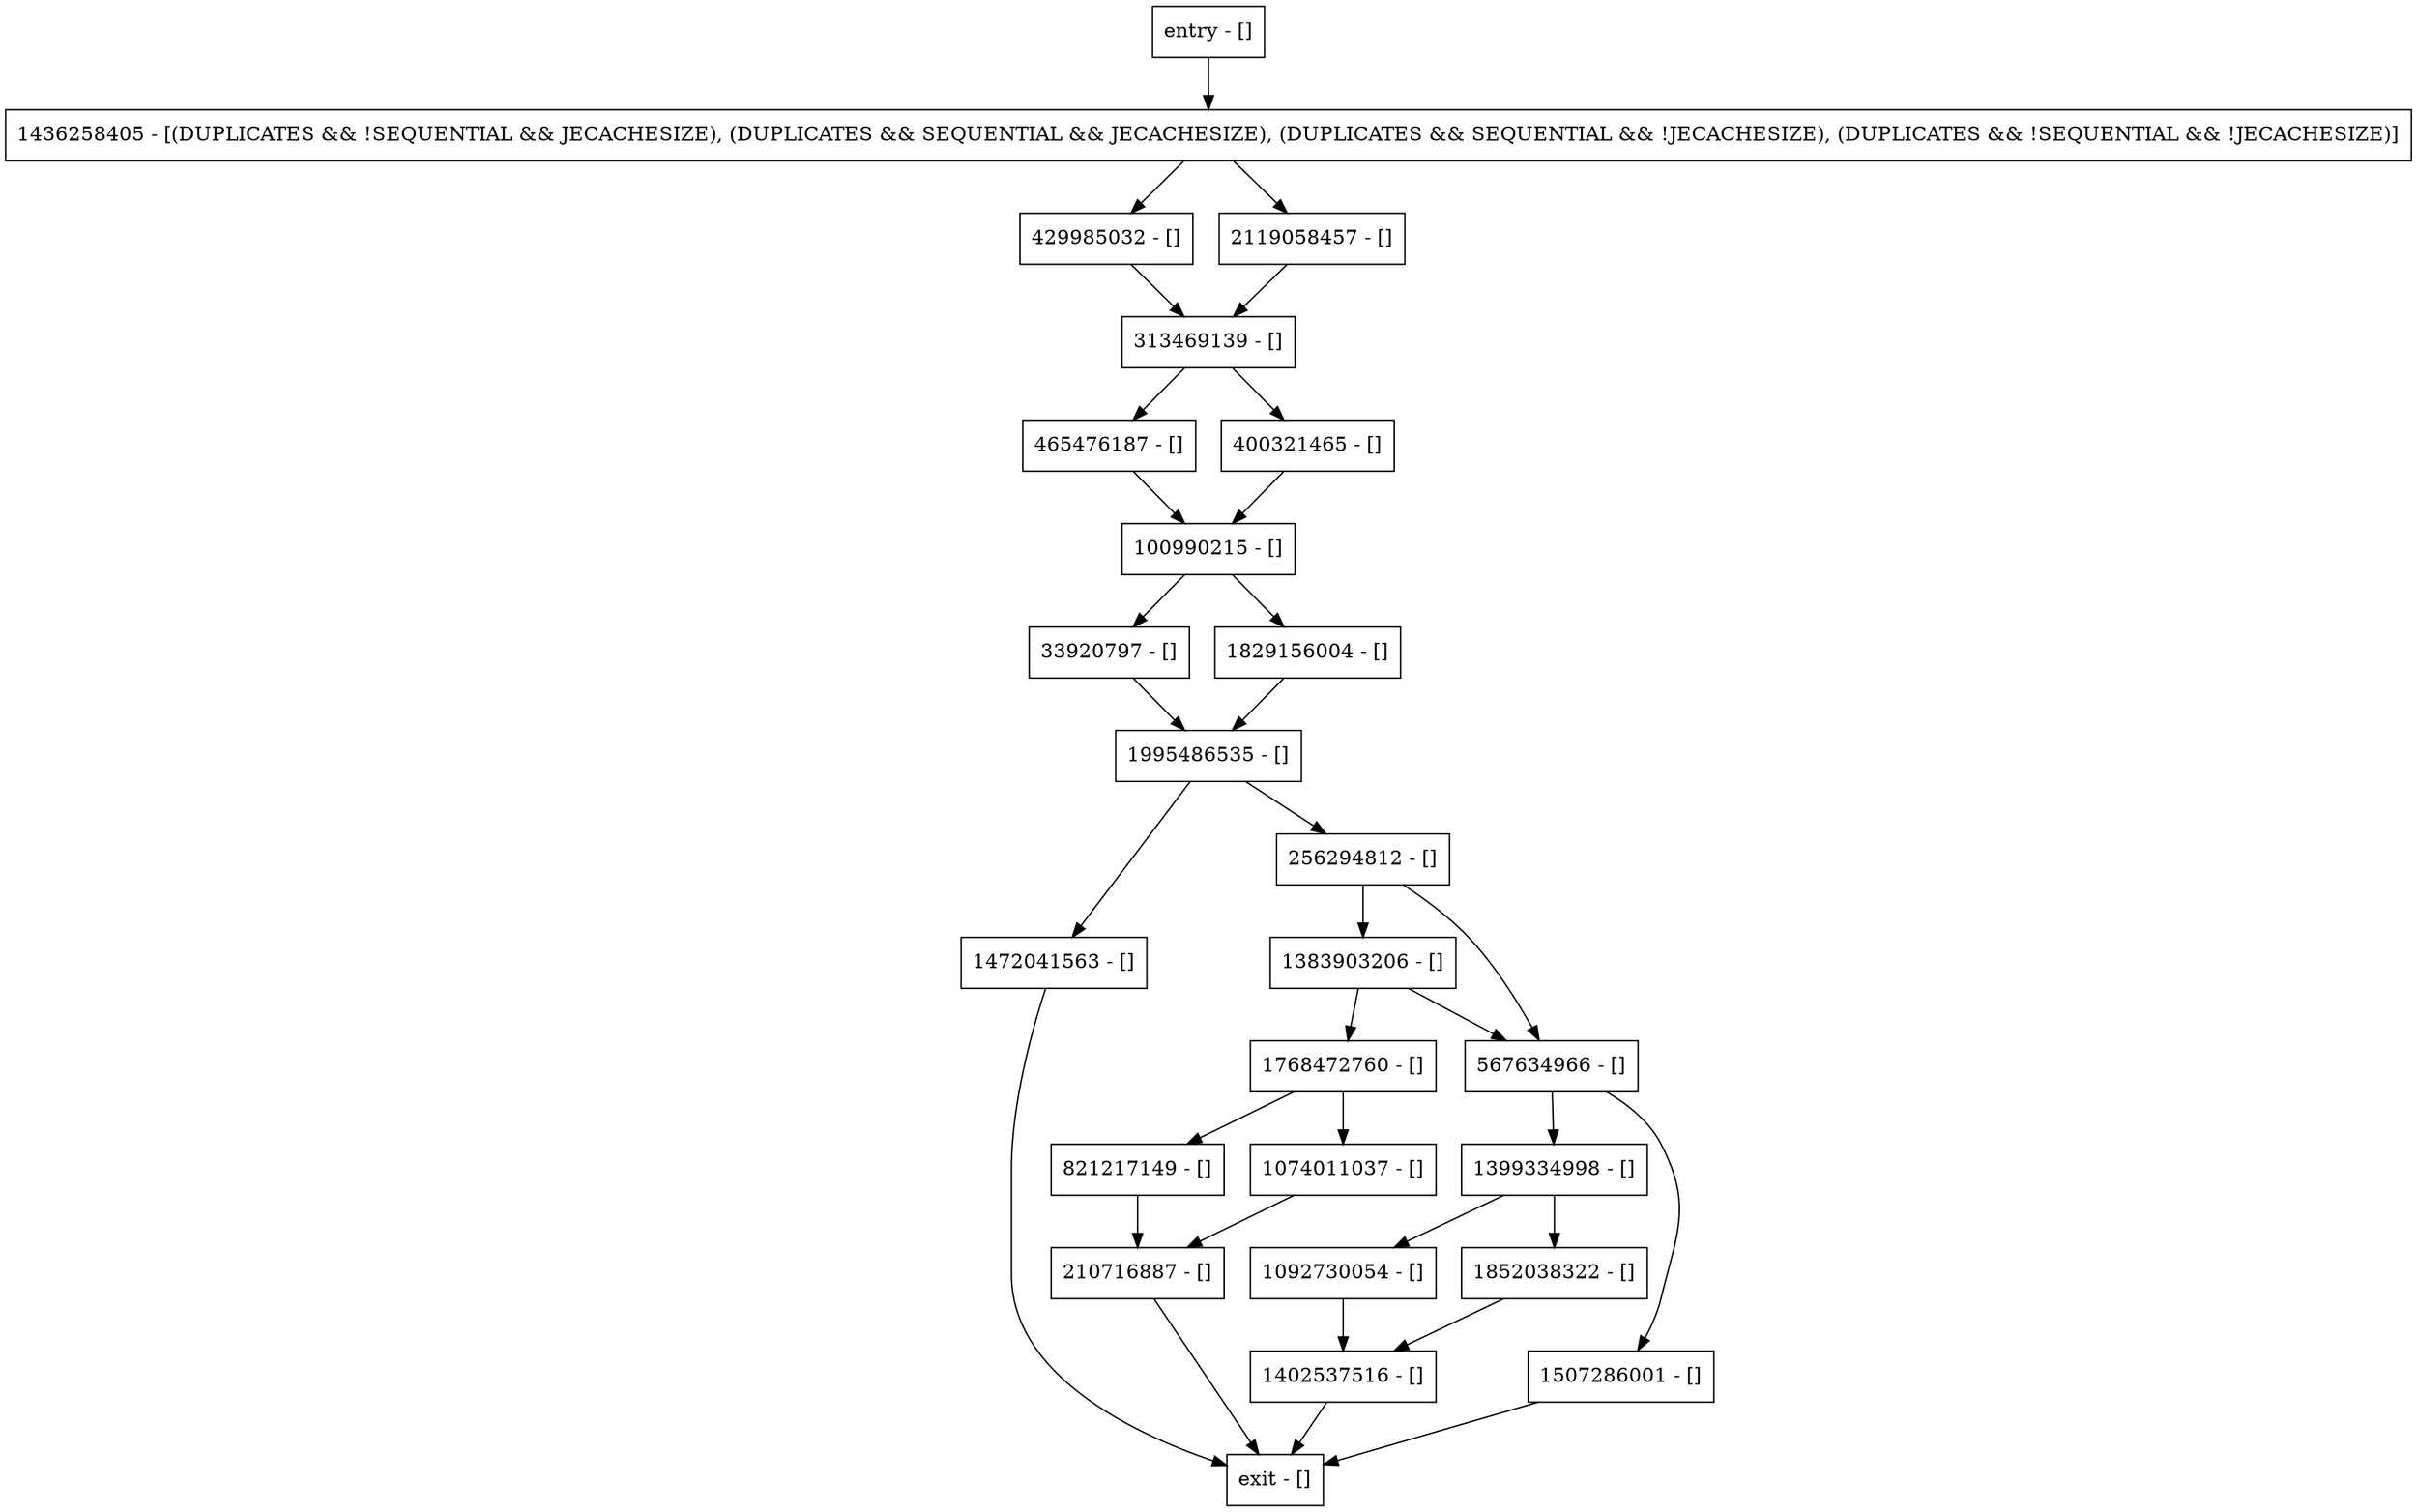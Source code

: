 digraph compare {
node [shape=record];
429985032 [label="429985032 - []"];
1399334998 [label="1399334998 - []"];
1507286001 [label="1507286001 - []"];
1383903206 [label="1383903206 - []"];
1472041563 [label="1472041563 - []"];
33920797 [label="33920797 - []"];
100990215 [label="100990215 - []"];
1092730054 [label="1092730054 - []"];
1768472760 [label="1768472760 - []"];
567634966 [label="567634966 - []"];
465476187 [label="465476187 - []"];
400321465 [label="400321465 - []"];
210716887 [label="210716887 - []"];
256294812 [label="256294812 - []"];
1995486535 [label="1995486535 - []"];
1852038322 [label="1852038322 - []"];
entry [label="entry - []"];
exit [label="exit - []"];
2119058457 [label="2119058457 - []"];
1436258405 [label="1436258405 - [(DUPLICATES && !SEQUENTIAL && JECACHESIZE), (DUPLICATES && SEQUENTIAL && JECACHESIZE), (DUPLICATES && SEQUENTIAL && !JECACHESIZE), (DUPLICATES && !SEQUENTIAL && !JECACHESIZE)]"];
1829156004 [label="1829156004 - []"];
821217149 [label="821217149 - []"];
1402537516 [label="1402537516 - []"];
1074011037 [label="1074011037 - []"];
313469139 [label="313469139 - []"];
entry;
exit;
429985032 -> 313469139;
1399334998 -> 1852038322;
1399334998 -> 1092730054;
1507286001 -> exit;
1383903206 -> 1768472760;
1383903206 -> 567634966;
1472041563 -> exit;
33920797 -> 1995486535;
100990215 -> 1829156004;
100990215 -> 33920797;
1092730054 -> 1402537516;
1768472760 -> 821217149;
1768472760 -> 1074011037;
567634966 -> 1399334998;
567634966 -> 1507286001;
465476187 -> 100990215;
400321465 -> 100990215;
210716887 -> exit;
256294812 -> 567634966;
256294812 -> 1383903206;
1995486535 -> 256294812;
1995486535 -> 1472041563;
1852038322 -> 1402537516;
entry -> 1436258405;
2119058457 -> 313469139;
1436258405 -> 2119058457;
1436258405 -> 429985032;
1829156004 -> 1995486535;
821217149 -> 210716887;
1402537516 -> exit;
1074011037 -> 210716887;
313469139 -> 465476187;
313469139 -> 400321465;
}
